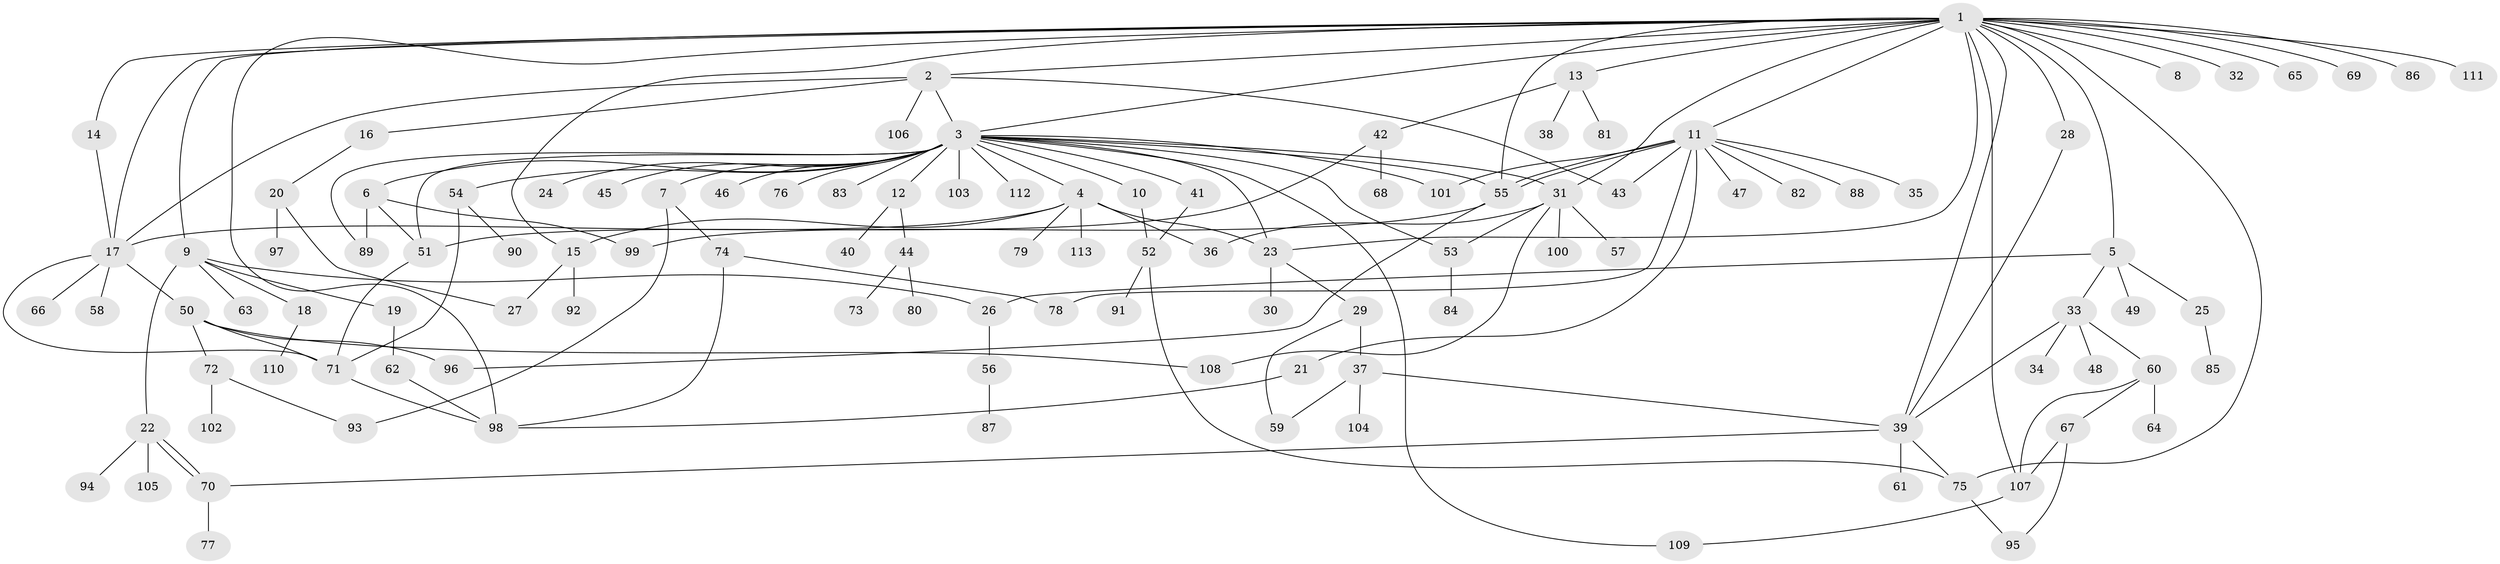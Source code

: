 // Generated by graph-tools (version 1.1) at 2025/35/03/09/25 02:35:17]
// undirected, 113 vertices, 157 edges
graph export_dot {
graph [start="1"]
  node [color=gray90,style=filled];
  1;
  2;
  3;
  4;
  5;
  6;
  7;
  8;
  9;
  10;
  11;
  12;
  13;
  14;
  15;
  16;
  17;
  18;
  19;
  20;
  21;
  22;
  23;
  24;
  25;
  26;
  27;
  28;
  29;
  30;
  31;
  32;
  33;
  34;
  35;
  36;
  37;
  38;
  39;
  40;
  41;
  42;
  43;
  44;
  45;
  46;
  47;
  48;
  49;
  50;
  51;
  52;
  53;
  54;
  55;
  56;
  57;
  58;
  59;
  60;
  61;
  62;
  63;
  64;
  65;
  66;
  67;
  68;
  69;
  70;
  71;
  72;
  73;
  74;
  75;
  76;
  77;
  78;
  79;
  80;
  81;
  82;
  83;
  84;
  85;
  86;
  87;
  88;
  89;
  90;
  91;
  92;
  93;
  94;
  95;
  96;
  97;
  98;
  99;
  100;
  101;
  102;
  103;
  104;
  105;
  106;
  107;
  108;
  109;
  110;
  111;
  112;
  113;
  1 -- 2;
  1 -- 3;
  1 -- 5;
  1 -- 8;
  1 -- 9;
  1 -- 11;
  1 -- 13;
  1 -- 14;
  1 -- 15;
  1 -- 17;
  1 -- 23;
  1 -- 28;
  1 -- 31;
  1 -- 32;
  1 -- 39;
  1 -- 55;
  1 -- 65;
  1 -- 69;
  1 -- 75;
  1 -- 86;
  1 -- 98;
  1 -- 107;
  1 -- 111;
  2 -- 3;
  2 -- 16;
  2 -- 17;
  2 -- 43;
  2 -- 106;
  3 -- 4;
  3 -- 6;
  3 -- 7;
  3 -- 10;
  3 -- 12;
  3 -- 23;
  3 -- 24;
  3 -- 31;
  3 -- 41;
  3 -- 45;
  3 -- 46;
  3 -- 51;
  3 -- 53;
  3 -- 54;
  3 -- 55;
  3 -- 76;
  3 -- 83;
  3 -- 89;
  3 -- 101;
  3 -- 103;
  3 -- 109;
  3 -- 112;
  4 -- 15;
  4 -- 17;
  4 -- 23;
  4 -- 36;
  4 -- 79;
  4 -- 113;
  5 -- 25;
  5 -- 26;
  5 -- 33;
  5 -- 49;
  6 -- 51;
  6 -- 89;
  6 -- 99;
  7 -- 74;
  7 -- 93;
  9 -- 18;
  9 -- 19;
  9 -- 22;
  9 -- 26;
  9 -- 63;
  10 -- 52;
  11 -- 21;
  11 -- 35;
  11 -- 43;
  11 -- 47;
  11 -- 55;
  11 -- 55;
  11 -- 78;
  11 -- 82;
  11 -- 88;
  11 -- 101;
  12 -- 40;
  12 -- 44;
  13 -- 38;
  13 -- 42;
  13 -- 81;
  14 -- 17;
  15 -- 27;
  15 -- 92;
  16 -- 20;
  17 -- 50;
  17 -- 58;
  17 -- 66;
  17 -- 71;
  18 -- 110;
  19 -- 62;
  20 -- 27;
  20 -- 97;
  21 -- 98;
  22 -- 70;
  22 -- 70;
  22 -- 94;
  22 -- 105;
  23 -- 29;
  23 -- 30;
  25 -- 85;
  26 -- 56;
  28 -- 39;
  29 -- 37;
  29 -- 59;
  31 -- 36;
  31 -- 53;
  31 -- 57;
  31 -- 100;
  31 -- 108;
  33 -- 34;
  33 -- 39;
  33 -- 48;
  33 -- 60;
  37 -- 39;
  37 -- 59;
  37 -- 104;
  39 -- 61;
  39 -- 70;
  39 -- 75;
  41 -- 52;
  42 -- 51;
  42 -- 68;
  44 -- 73;
  44 -- 80;
  50 -- 71;
  50 -- 72;
  50 -- 96;
  50 -- 108;
  51 -- 71;
  52 -- 75;
  52 -- 91;
  53 -- 84;
  54 -- 71;
  54 -- 90;
  55 -- 96;
  55 -- 99;
  56 -- 87;
  60 -- 64;
  60 -- 67;
  60 -- 107;
  62 -- 98;
  67 -- 95;
  67 -- 107;
  70 -- 77;
  71 -- 98;
  72 -- 93;
  72 -- 102;
  74 -- 78;
  74 -- 98;
  75 -- 95;
  107 -- 109;
}
